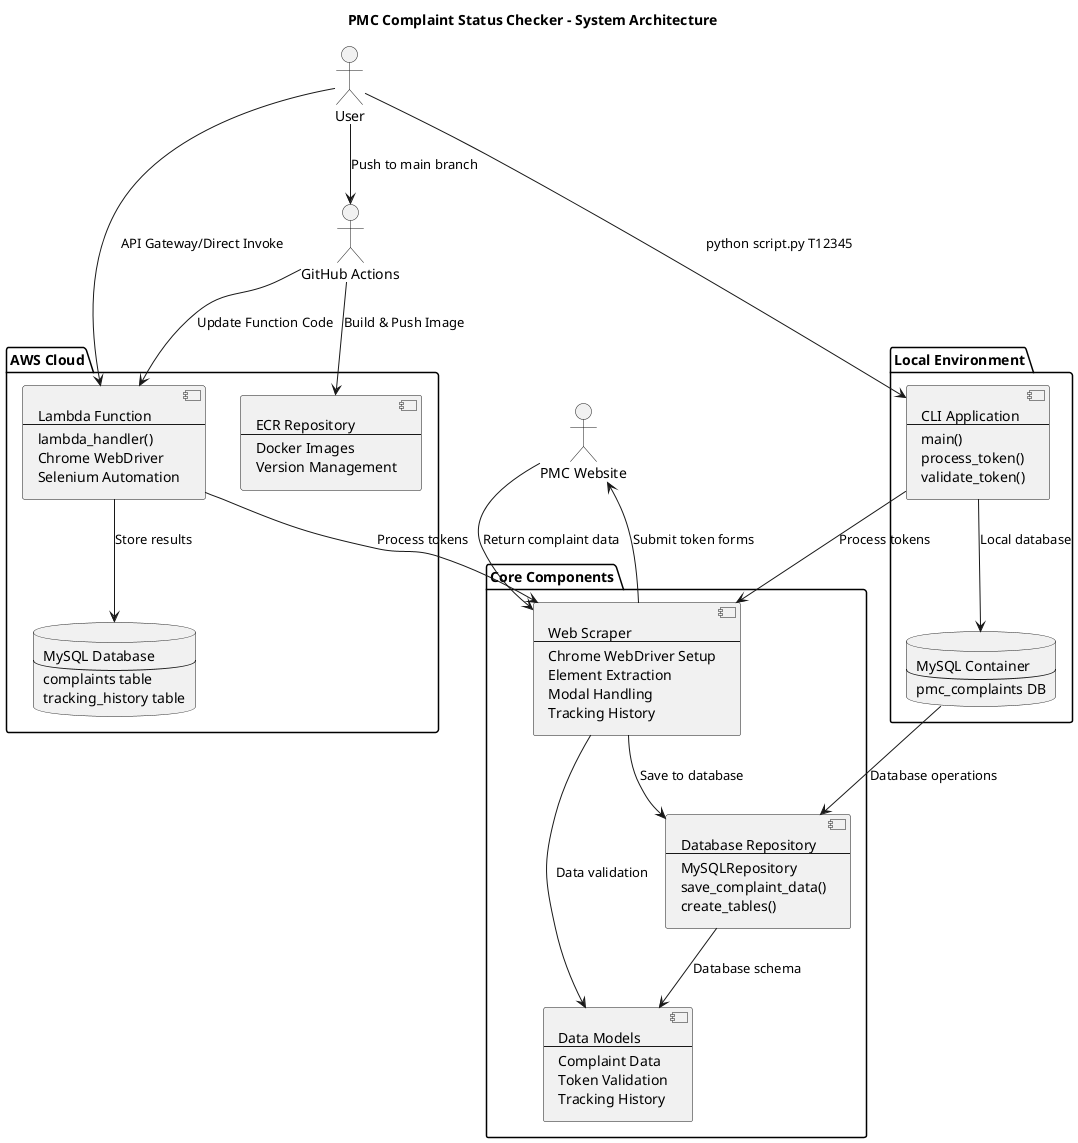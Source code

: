 @startuml PMC Complaint Status Checker - System Design

title PMC Complaint Status Checker - System Architecture

actor User
actor "GitHub Actions" as GHA
actor "PMC Website" as PMC

package "Local Environment" {
    component CLI [
        CLI Application
        --
        main()
        process_token()
        validate_token()
    ]
    
    database MySQL [
        MySQL Container
        --
        pmc_complaints DB
    ]
}

package "AWS Cloud" {
    component Lambda [
        Lambda Function
        --
        lambda_handler()
        Chrome WebDriver
        Selenium Automation
    ]
    
    component ECR [
        ECR Repository
        --
        Docker Images
        Version Management
    ]
    
    database RDS [
        MySQL Database
        --
        complaints table
        tracking_history table
    ]
}

package "Core Components" {
    component Scraper [
        Web Scraper
        --
        Chrome WebDriver Setup
        Element Extraction
        Modal Handling
        Tracking History
    ]
    
    component Repo [
        Database Repository
        --
        MySQLRepository
        save_complaint_data()
        create_tables()
    ]
    
    component Models [
        Data Models
        --
        Complaint Data
        Token Validation
        Tracking History
    ]
}

' User Interactions
User --> CLI : python script.py T12345
User --> Lambda : API Gateway/Direct Invoke

' GitHub Actions Flow
User --> GHA : Push to main branch
GHA --> ECR : Build & Push Image
GHA --> Lambda : Update Function Code

' Local Development Flow
CLI --> Scraper : Process tokens
CLI --> MySQL : Local database
MySQL --> Repo : Database operations

' AWS Lambda Flow
Lambda --> Scraper : Process tokens
Lambda --> RDS : Store results

' Web Scraping Flow
Scraper --> PMC : Submit token forms
PMC --> Scraper : Return complaint data
Scraper --> Repo : Save to database

' Core Component Relationships
Scraper --> Models : Data validation
Repo --> Models : Database schema

@enduml